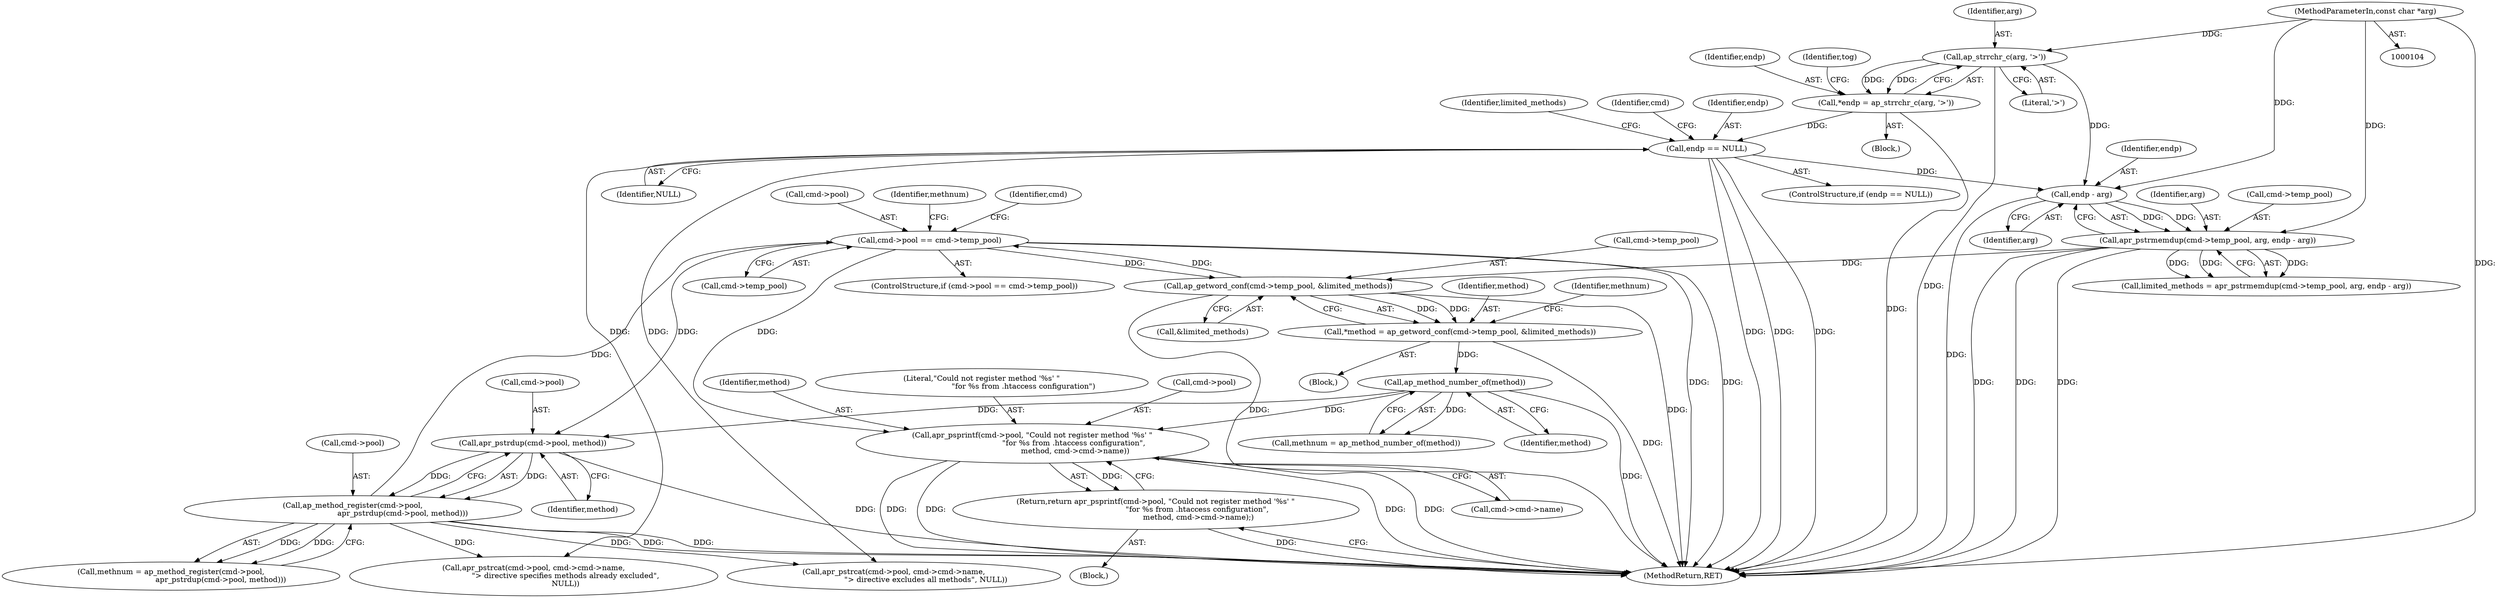 digraph "0_httpd_29afdd2550b3d30a8defece2b95ae81edcf66ac9@pointer" {
"1000207" [label="(Call,apr_psprintf(cmd->pool, \"Could not register method '%s' \"\n                                   \"for %s from .htaccess configuration\",\n                                    method, cmd->cmd->name))"];
"1000198" [label="(Call,cmd->pool == cmd->temp_pool)"];
"1000220" [label="(Call,ap_method_register(cmd->pool,\n                                          apr_pstrdup(cmd->pool, method)))"];
"1000224" [label="(Call,apr_pstrdup(cmd->pool, method))"];
"1000179" [label="(Call,ap_method_number_of(method))"];
"1000168" [label="(Call,*method = ap_getword_conf(cmd->temp_pool, &limited_methods))"];
"1000170" [label="(Call,ap_getword_conf(cmd->temp_pool, &limited_methods))"];
"1000145" [label="(Call,apr_pstrmemdup(cmd->temp_pool, arg, endp - arg))"];
"1000150" [label="(Call,endp - arg)"];
"1000136" [label="(Call,endp == NULL)"];
"1000110" [label="(Call,*endp = ap_strrchr_c(arg, '>'))"];
"1000112" [label="(Call,ap_strrchr_c(arg, '>'))"];
"1000107" [label="(MethodParameterIn,const char *arg)"];
"1000206" [label="(Return,return apr_psprintf(cmd->pool, \"Could not register method '%s' \"\n                                   \"for %s from .htaccess configuration\",\n                                    method, cmd->cmd->name);)"];
"1000219" [label="(Identifier,methnum)"];
"1000224" [label="(Call,apr_pstrdup(cmd->pool, method))"];
"1000143" [label="(Call,limited_methods = apr_pstrmemdup(cmd->temp_pool, arg, endp - arg))"];
"1000169" [label="(Identifier,method)"];
"1000149" [label="(Identifier,arg)"];
"1000146" [label="(Call,cmd->temp_pool)"];
"1000247" [label="(Call,apr_pstrcat(cmd->pool, cmd->cmd->name,\n                           \"> directive excludes all methods\", NULL))"];
"1000179" [label="(Call,ap_method_number_of(method))"];
"1000213" [label="(Call,cmd->cmd->name)"];
"1000118" [label="(Identifier,tog)"];
"1000221" [label="(Call,cmd->pool)"];
"1000150" [label="(Call,endp - arg)"];
"1000114" [label="(Literal,'>')"];
"1000111" [label="(Identifier,endp)"];
"1000197" [label="(ControlStructure,if (cmd->pool == cmd->temp_pool))"];
"1000135" [label="(ControlStructure,if (endp == NULL))"];
"1000209" [label="(Identifier,cmd)"];
"1000207" [label="(Call,apr_psprintf(cmd->pool, \"Could not register method '%s' \"\n                                   \"for %s from .htaccess configuration\",\n                                    method, cmd->cmd->name))"];
"1000206" [label="(Return,return apr_psprintf(cmd->pool, \"Could not register method '%s' \"\n                                   \"for %s from .htaccess configuration\",\n                                    method, cmd->cmd->name);)"];
"1000199" [label="(Call,cmd->pool)"];
"1000178" [label="(Identifier,methnum)"];
"1000211" [label="(Literal,\"Could not register method '%s' \"\n                                   \"for %s from .htaccess configuration\")"];
"1000145" [label="(Call,apr_pstrmemdup(cmd->temp_pool, arg, endp - arg))"];
"1000136" [label="(Call,endp == NULL)"];
"1000108" [label="(Block,)"];
"1000170" [label="(Call,ap_getword_conf(cmd->temp_pool, &limited_methods))"];
"1000107" [label="(MethodParameterIn,const char *arg)"];
"1000177" [label="(Call,methnum = ap_method_number_of(method))"];
"1000205" [label="(Block,)"];
"1000198" [label="(Call,cmd->pool == cmd->temp_pool)"];
"1000180" [label="(Identifier,method)"];
"1000168" [label="(Call,*method = ap_getword_conf(cmd->temp_pool, &limited_methods))"];
"1000152" [label="(Identifier,arg)"];
"1000228" [label="(Identifier,method)"];
"1000220" [label="(Call,ap_method_register(cmd->pool,\n                                          apr_pstrdup(cmd->pool, method)))"];
"1000267" [label="(Call,apr_pstrcat(cmd->pool, cmd->cmd->name,\n                           \"> directive specifies methods already excluded\",\n                           NULL))"];
"1000302" [label="(MethodReturn,RET)"];
"1000225" [label="(Call,cmd->pool)"];
"1000151" [label="(Identifier,endp)"];
"1000144" [label="(Identifier,limited_methods)"];
"1000208" [label="(Call,cmd->pool)"];
"1000171" [label="(Call,cmd->temp_pool)"];
"1000174" [label="(Call,&limited_methods)"];
"1000110" [label="(Call,*endp = ap_strrchr_c(arg, '>'))"];
"1000202" [label="(Call,cmd->temp_pool)"];
"1000112" [label="(Call,ap_strrchr_c(arg, '>'))"];
"1000138" [label="(Identifier,NULL)"];
"1000142" [label="(Identifier,cmd)"];
"1000137" [label="(Identifier,endp)"];
"1000166" [label="(Block,)"];
"1000212" [label="(Identifier,method)"];
"1000113" [label="(Identifier,arg)"];
"1000218" [label="(Call,methnum = ap_method_register(cmd->pool,\n                                          apr_pstrdup(cmd->pool, method)))"];
"1000207" -> "1000206"  [label="AST: "];
"1000207" -> "1000213"  [label="CFG: "];
"1000208" -> "1000207"  [label="AST: "];
"1000211" -> "1000207"  [label="AST: "];
"1000212" -> "1000207"  [label="AST: "];
"1000213" -> "1000207"  [label="AST: "];
"1000206" -> "1000207"  [label="CFG: "];
"1000207" -> "1000302"  [label="DDG: "];
"1000207" -> "1000302"  [label="DDG: "];
"1000207" -> "1000302"  [label="DDG: "];
"1000207" -> "1000302"  [label="DDG: "];
"1000207" -> "1000206"  [label="DDG: "];
"1000198" -> "1000207"  [label="DDG: "];
"1000179" -> "1000207"  [label="DDG: "];
"1000198" -> "1000197"  [label="AST: "];
"1000198" -> "1000202"  [label="CFG: "];
"1000199" -> "1000198"  [label="AST: "];
"1000202" -> "1000198"  [label="AST: "];
"1000209" -> "1000198"  [label="CFG: "];
"1000219" -> "1000198"  [label="CFG: "];
"1000198" -> "1000302"  [label="DDG: "];
"1000198" -> "1000302"  [label="DDG: "];
"1000198" -> "1000170"  [label="DDG: "];
"1000220" -> "1000198"  [label="DDG: "];
"1000170" -> "1000198"  [label="DDG: "];
"1000198" -> "1000224"  [label="DDG: "];
"1000220" -> "1000218"  [label="AST: "];
"1000220" -> "1000224"  [label="CFG: "];
"1000221" -> "1000220"  [label="AST: "];
"1000224" -> "1000220"  [label="AST: "];
"1000218" -> "1000220"  [label="CFG: "];
"1000220" -> "1000302"  [label="DDG: "];
"1000220" -> "1000302"  [label="DDG: "];
"1000220" -> "1000218"  [label="DDG: "];
"1000220" -> "1000218"  [label="DDG: "];
"1000224" -> "1000220"  [label="DDG: "];
"1000224" -> "1000220"  [label="DDG: "];
"1000220" -> "1000247"  [label="DDG: "];
"1000220" -> "1000267"  [label="DDG: "];
"1000224" -> "1000228"  [label="CFG: "];
"1000225" -> "1000224"  [label="AST: "];
"1000228" -> "1000224"  [label="AST: "];
"1000224" -> "1000302"  [label="DDG: "];
"1000179" -> "1000224"  [label="DDG: "];
"1000179" -> "1000177"  [label="AST: "];
"1000179" -> "1000180"  [label="CFG: "];
"1000180" -> "1000179"  [label="AST: "];
"1000177" -> "1000179"  [label="CFG: "];
"1000179" -> "1000302"  [label="DDG: "];
"1000179" -> "1000177"  [label="DDG: "];
"1000168" -> "1000179"  [label="DDG: "];
"1000168" -> "1000166"  [label="AST: "];
"1000168" -> "1000170"  [label="CFG: "];
"1000169" -> "1000168"  [label="AST: "];
"1000170" -> "1000168"  [label="AST: "];
"1000178" -> "1000168"  [label="CFG: "];
"1000168" -> "1000302"  [label="DDG: "];
"1000170" -> "1000168"  [label="DDG: "];
"1000170" -> "1000168"  [label="DDG: "];
"1000170" -> "1000174"  [label="CFG: "];
"1000171" -> "1000170"  [label="AST: "];
"1000174" -> "1000170"  [label="AST: "];
"1000170" -> "1000302"  [label="DDG: "];
"1000170" -> "1000302"  [label="DDG: "];
"1000145" -> "1000170"  [label="DDG: "];
"1000145" -> "1000143"  [label="AST: "];
"1000145" -> "1000150"  [label="CFG: "];
"1000146" -> "1000145"  [label="AST: "];
"1000149" -> "1000145"  [label="AST: "];
"1000150" -> "1000145"  [label="AST: "];
"1000143" -> "1000145"  [label="CFG: "];
"1000145" -> "1000302"  [label="DDG: "];
"1000145" -> "1000302"  [label="DDG: "];
"1000145" -> "1000302"  [label="DDG: "];
"1000145" -> "1000143"  [label="DDG: "];
"1000145" -> "1000143"  [label="DDG: "];
"1000145" -> "1000143"  [label="DDG: "];
"1000150" -> "1000145"  [label="DDG: "];
"1000150" -> "1000145"  [label="DDG: "];
"1000107" -> "1000145"  [label="DDG: "];
"1000150" -> "1000152"  [label="CFG: "];
"1000151" -> "1000150"  [label="AST: "];
"1000152" -> "1000150"  [label="AST: "];
"1000150" -> "1000302"  [label="DDG: "];
"1000136" -> "1000150"  [label="DDG: "];
"1000112" -> "1000150"  [label="DDG: "];
"1000107" -> "1000150"  [label="DDG: "];
"1000136" -> "1000135"  [label="AST: "];
"1000136" -> "1000138"  [label="CFG: "];
"1000137" -> "1000136"  [label="AST: "];
"1000138" -> "1000136"  [label="AST: "];
"1000142" -> "1000136"  [label="CFG: "];
"1000144" -> "1000136"  [label="CFG: "];
"1000136" -> "1000302"  [label="DDG: "];
"1000136" -> "1000302"  [label="DDG: "];
"1000136" -> "1000302"  [label="DDG: "];
"1000110" -> "1000136"  [label="DDG: "];
"1000136" -> "1000247"  [label="DDG: "];
"1000136" -> "1000267"  [label="DDG: "];
"1000110" -> "1000108"  [label="AST: "];
"1000110" -> "1000112"  [label="CFG: "];
"1000111" -> "1000110"  [label="AST: "];
"1000112" -> "1000110"  [label="AST: "];
"1000118" -> "1000110"  [label="CFG: "];
"1000110" -> "1000302"  [label="DDG: "];
"1000112" -> "1000110"  [label="DDG: "];
"1000112" -> "1000110"  [label="DDG: "];
"1000112" -> "1000114"  [label="CFG: "];
"1000113" -> "1000112"  [label="AST: "];
"1000114" -> "1000112"  [label="AST: "];
"1000112" -> "1000302"  [label="DDG: "];
"1000107" -> "1000112"  [label="DDG: "];
"1000107" -> "1000104"  [label="AST: "];
"1000107" -> "1000302"  [label="DDG: "];
"1000206" -> "1000205"  [label="AST: "];
"1000302" -> "1000206"  [label="CFG: "];
"1000206" -> "1000302"  [label="DDG: "];
}
